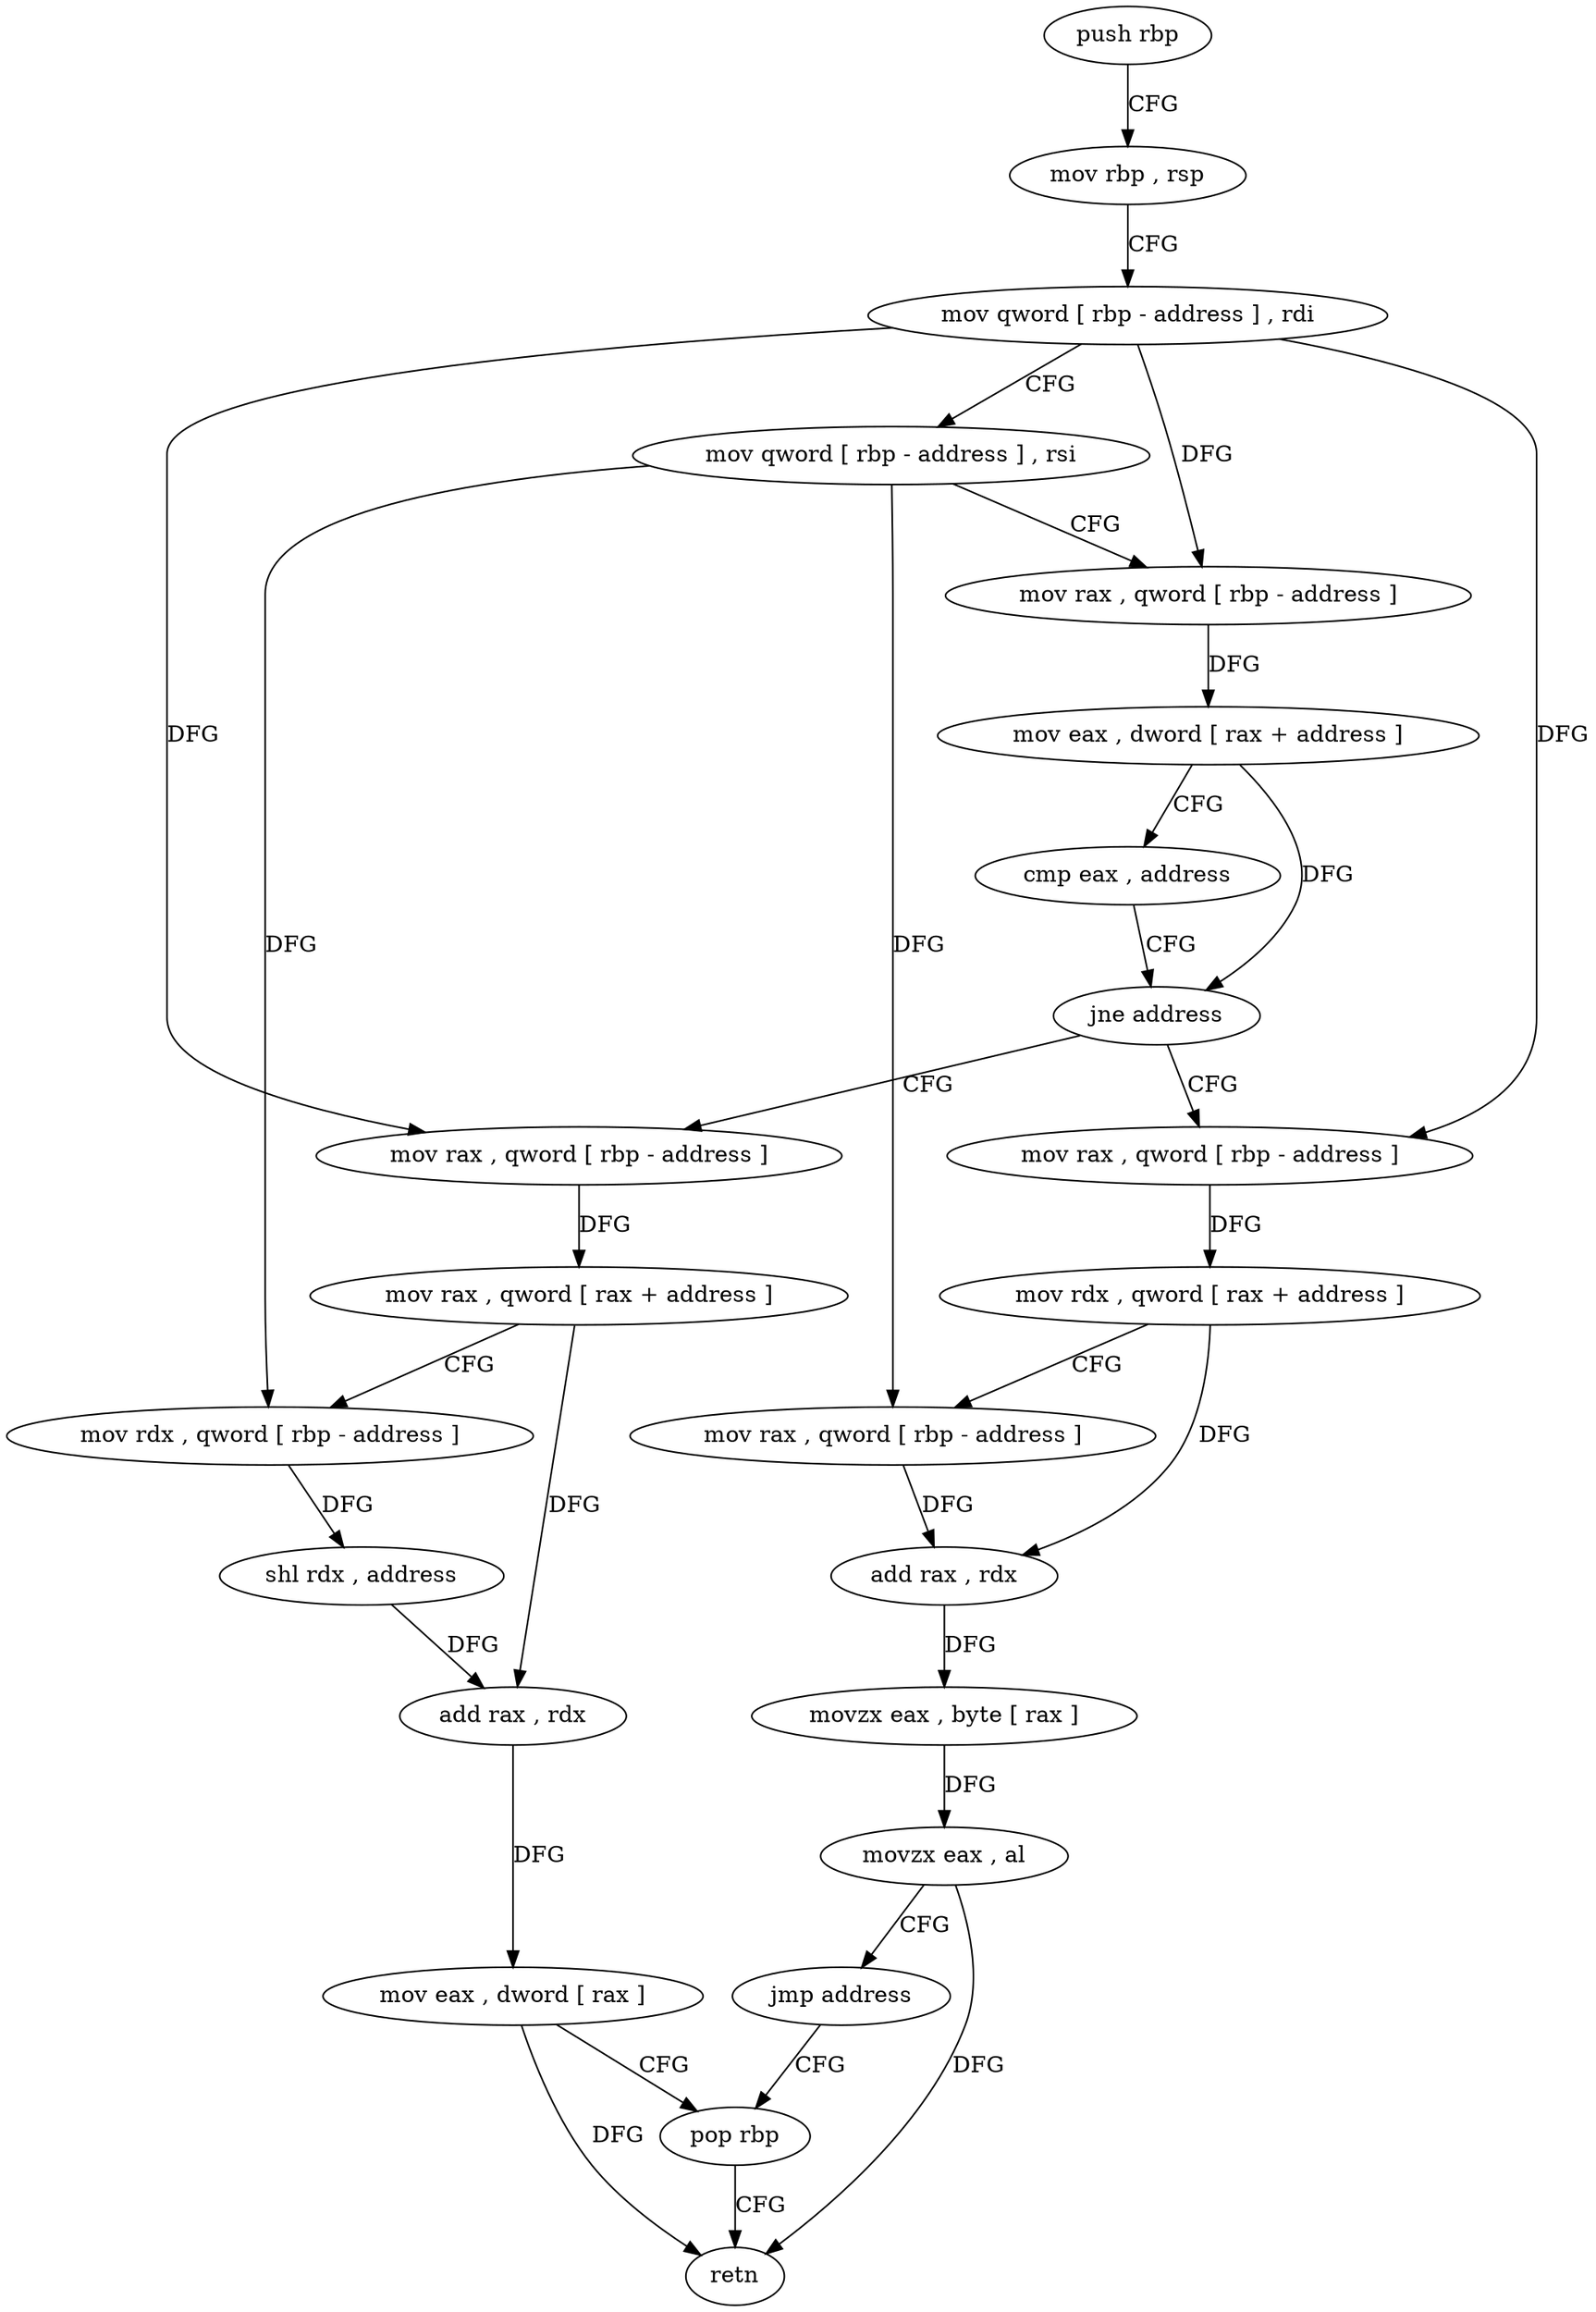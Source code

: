 digraph "func" {
"4365914" [label = "push rbp" ]
"4365915" [label = "mov rbp , rsp" ]
"4365918" [label = "mov qword [ rbp - address ] , rdi" ]
"4365922" [label = "mov qword [ rbp - address ] , rsi" ]
"4365926" [label = "mov rax , qword [ rbp - address ]" ]
"4365930" [label = "mov eax , dword [ rax + address ]" ]
"4365936" [label = "cmp eax , address" ]
"4365939" [label = "jne address" ]
"4365964" [label = "mov rax , qword [ rbp - address ]" ]
"4365941" [label = "mov rax , qword [ rbp - address ]" ]
"4365968" [label = "mov rax , qword [ rax + address ]" ]
"4365972" [label = "mov rdx , qword [ rbp - address ]" ]
"4365976" [label = "shl rdx , address" ]
"4365980" [label = "add rax , rdx" ]
"4365983" [label = "mov eax , dword [ rax ]" ]
"4365985" [label = "pop rbp" ]
"4365945" [label = "mov rdx , qword [ rax + address ]" ]
"4365949" [label = "mov rax , qword [ rbp - address ]" ]
"4365953" [label = "add rax , rdx" ]
"4365956" [label = "movzx eax , byte [ rax ]" ]
"4365959" [label = "movzx eax , al" ]
"4365962" [label = "jmp address" ]
"4365986" [label = "retn" ]
"4365914" -> "4365915" [ label = "CFG" ]
"4365915" -> "4365918" [ label = "CFG" ]
"4365918" -> "4365922" [ label = "CFG" ]
"4365918" -> "4365926" [ label = "DFG" ]
"4365918" -> "4365964" [ label = "DFG" ]
"4365918" -> "4365941" [ label = "DFG" ]
"4365922" -> "4365926" [ label = "CFG" ]
"4365922" -> "4365972" [ label = "DFG" ]
"4365922" -> "4365949" [ label = "DFG" ]
"4365926" -> "4365930" [ label = "DFG" ]
"4365930" -> "4365936" [ label = "CFG" ]
"4365930" -> "4365939" [ label = "DFG" ]
"4365936" -> "4365939" [ label = "CFG" ]
"4365939" -> "4365964" [ label = "CFG" ]
"4365939" -> "4365941" [ label = "CFG" ]
"4365964" -> "4365968" [ label = "DFG" ]
"4365941" -> "4365945" [ label = "DFG" ]
"4365968" -> "4365972" [ label = "CFG" ]
"4365968" -> "4365980" [ label = "DFG" ]
"4365972" -> "4365976" [ label = "DFG" ]
"4365976" -> "4365980" [ label = "DFG" ]
"4365980" -> "4365983" [ label = "DFG" ]
"4365983" -> "4365985" [ label = "CFG" ]
"4365983" -> "4365986" [ label = "DFG" ]
"4365985" -> "4365986" [ label = "CFG" ]
"4365945" -> "4365949" [ label = "CFG" ]
"4365945" -> "4365953" [ label = "DFG" ]
"4365949" -> "4365953" [ label = "DFG" ]
"4365953" -> "4365956" [ label = "DFG" ]
"4365956" -> "4365959" [ label = "DFG" ]
"4365959" -> "4365962" [ label = "CFG" ]
"4365959" -> "4365986" [ label = "DFG" ]
"4365962" -> "4365985" [ label = "CFG" ]
}
